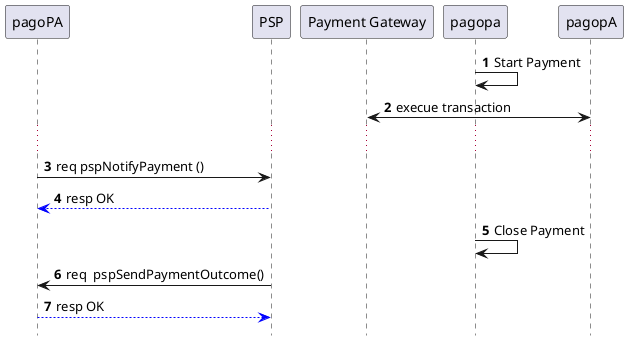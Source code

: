 @startuml
hide footbox
autonumber 

participant nodo as "pagoPA"
participant psp as "PSP"
participant pg as "Payment Gateway"

pagopa -> pagopa : Start Payment 
pagopA <-> pg : execue transaction
...

nodo -> psp : req pspNotifyPayment ()
psp -[#blue]-> nodo : resp OK

pagopa -> pagopa : Close Payment

psp -> nodo : req  pspSendPaymentOutcome()
nodo -[#blue]-> psp : resp OK
@enduml